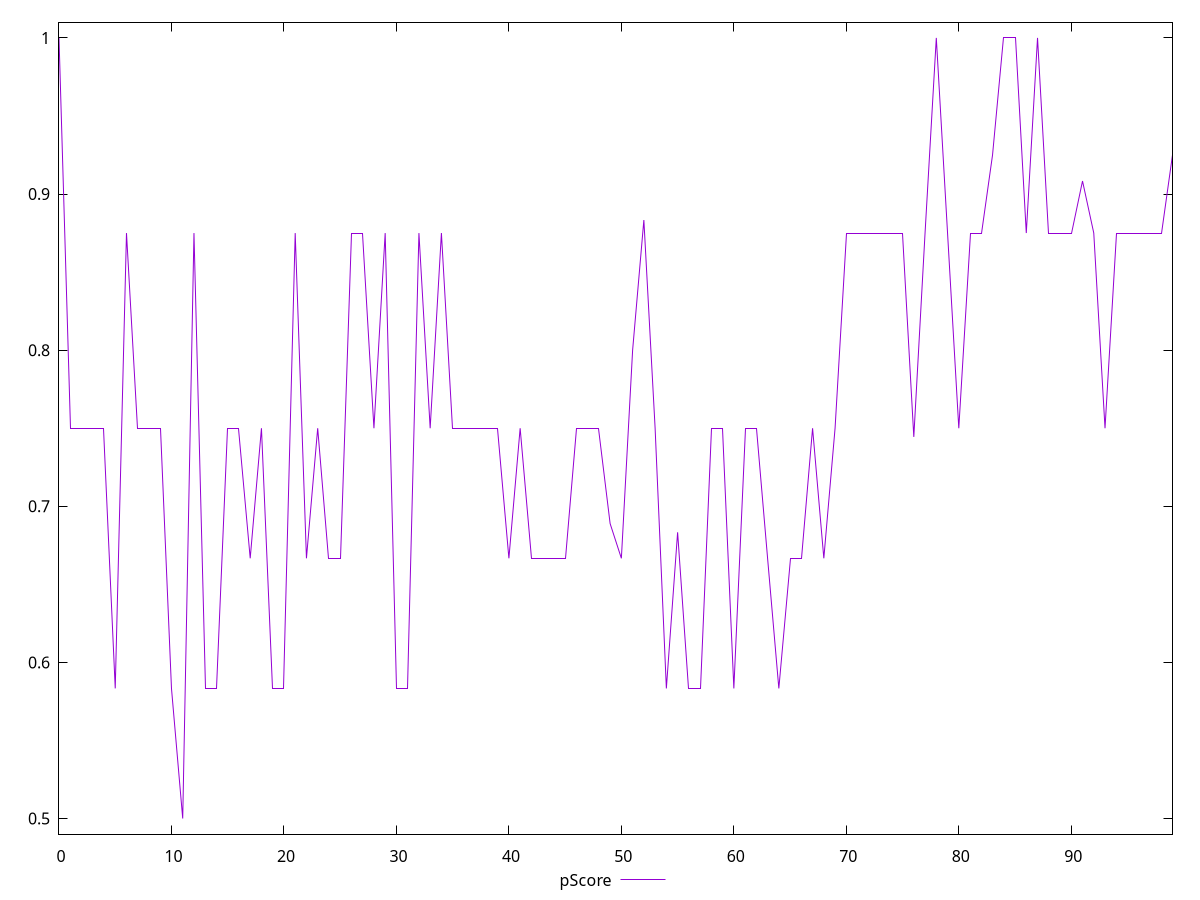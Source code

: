 reset

$pScore <<EOF
0 1
1 0.75
2 0.75
3 0.75
4 0.75
5 0.5833333333333334
6 0.875
7 0.75
8 0.75
9 0.75
10 0.5833333333333334
11 0.5
12 0.875
13 0.5833333333333334
14 0.5833333333333334
15 0.75
16 0.75
17 0.6666666666666666
18 0.75
19 0.5833333333333334
20 0.5833333333333334
21 0.875
22 0.6666666666666666
23 0.75
24 0.6666666666666666
25 0.6666666666666666
26 0.875
27 0.875
28 0.75
29 0.875
30 0.5833333333333334
31 0.5833333333333334
32 0.875
33 0.75
34 0.875
35 0.75
36 0.75
37 0.75
38 0.75
39 0.75
40 0.6666666666666666
41 0.75
42 0.6666666666666666
43 0.6666666666666666
44 0.6666666666666666
45 0.6666666666666666
46 0.75
47 0.75
48 0.75
49 0.6888888888888889
50 0.6666666666666666
51 0.8
52 0.8833333333333333
53 0.75
54 0.5833333333333334
55 0.6833333333333333
56 0.5833333333333334
57 0.5833333333333334
58 0.75
59 0.75
60 0.5833333333333334
61 0.75
62 0.75
63 0.6666666666666666
64 0.5833333333333334
65 0.6666666666666666
66 0.6666666666666666
67 0.75
68 0.6666666666666666
69 0.75
70 0.875
71 0.875
72 0.875
73 0.875
74 0.875
75 0.875
76 0.7444444444444445
77 0.875
78 1
79 0.875
80 0.75
81 0.875
82 0.875
83 0.925
84 1
85 1
86 0.875
87 1
88 0.875
89 0.875
90 0.875
91 0.9083333333333333
92 0.875
93 0.75
94 0.875
95 0.875
96 0.875
97 0.875
98 0.875
99 0.925
EOF

set key outside below
set xrange [0:99]
set yrange [0.49:1.01]
set trange [0.49:1.01]
set terminal svg size 640, 500 enhanced background rgb 'white'
set output "reprap/unused-css-rules/samples/pages/pScore/values.svg"

plot $pScore title "pScore" with line

reset
